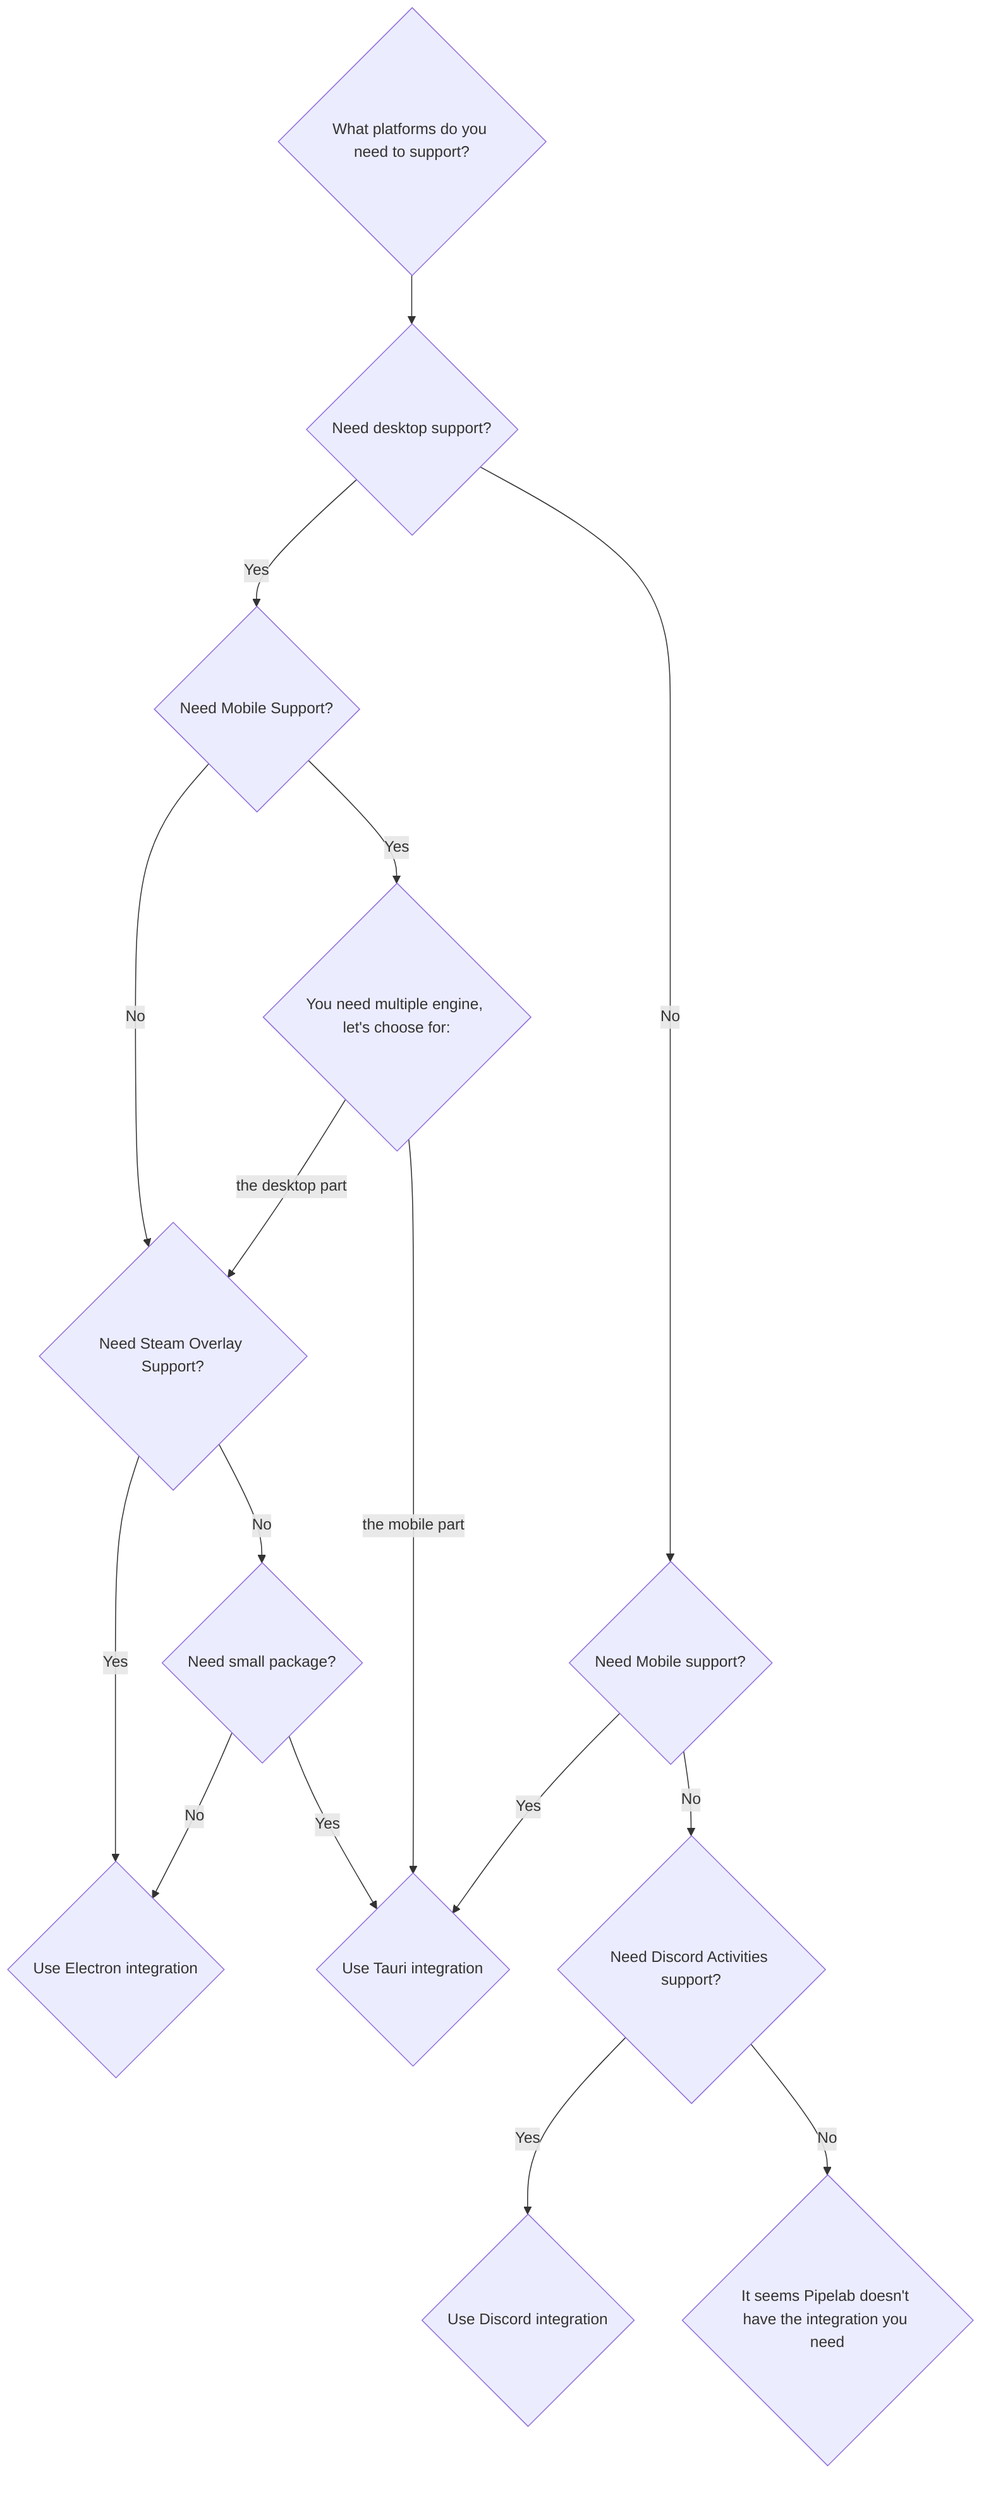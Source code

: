 flowchart TD
  Start --> NeedDesktopSupport

  NeedDesktopSupport -- Yes --> NeedMobileSupport
  NeedDesktopSupport -- No --> NeedMobileSupport2

  NeedMobileSupport -- No --> NeedSteamOverlaySupport
  NeedMobileSupport -- Yes --> NeedMultipleEngines

  NeedMobileSupport2 -- Yes --> UseTauriIntegration
  NeedMobileSupport2 -- No --> NeedDiscordActivitiesSupport

  NeedDiscordActivitiesSupport -- Yes --> UseDiscordIntegration
  NeedDiscordActivitiesSupport -- No --> NoIntegrationFound

  NeedSteamOverlaySupport -- Yes --> UseElectronIntegration
  NeedSteamOverlaySupport -- No --> NeedSmallPackage

  NeedSmallPackage -- No --> UseElectronIntegration
  NeedSmallPackage -- Yes --> UseTauriIntegration

  NeedMultipleEngines -- "the desktop part" --> NeedSteamOverlaySupport
  NeedMultipleEngines -- "the mobile part" --> UseTauriIntegration

  %% Nodes
  Start{What platforms do you need to support?}

  NeedDesktopSupport{Need desktop support?}
  NeedMobileSupport{Need Mobile Support?}
  NeedMobileSupport2{Need Mobile support?}
  NeedDiscordActivitiesSupport{Need Discord Activities support?}
  NeedMultipleEngines{You need multiple engine, let's choose for:}
  NeedSteamOverlaySupport{Need Steam Overlay Support?}
  NeedSmallPackage{Need small package?}
  NeedSmallPackage{Need small package?}

  UseTauriIntegration{Use Tauri integration}
  UseDiscordIntegration{Use Discord integration}
  UseElectronIntegration{Use Electron integration}

  NoIntegrationFound{It seems Pipelab doesn't have the integration you need}